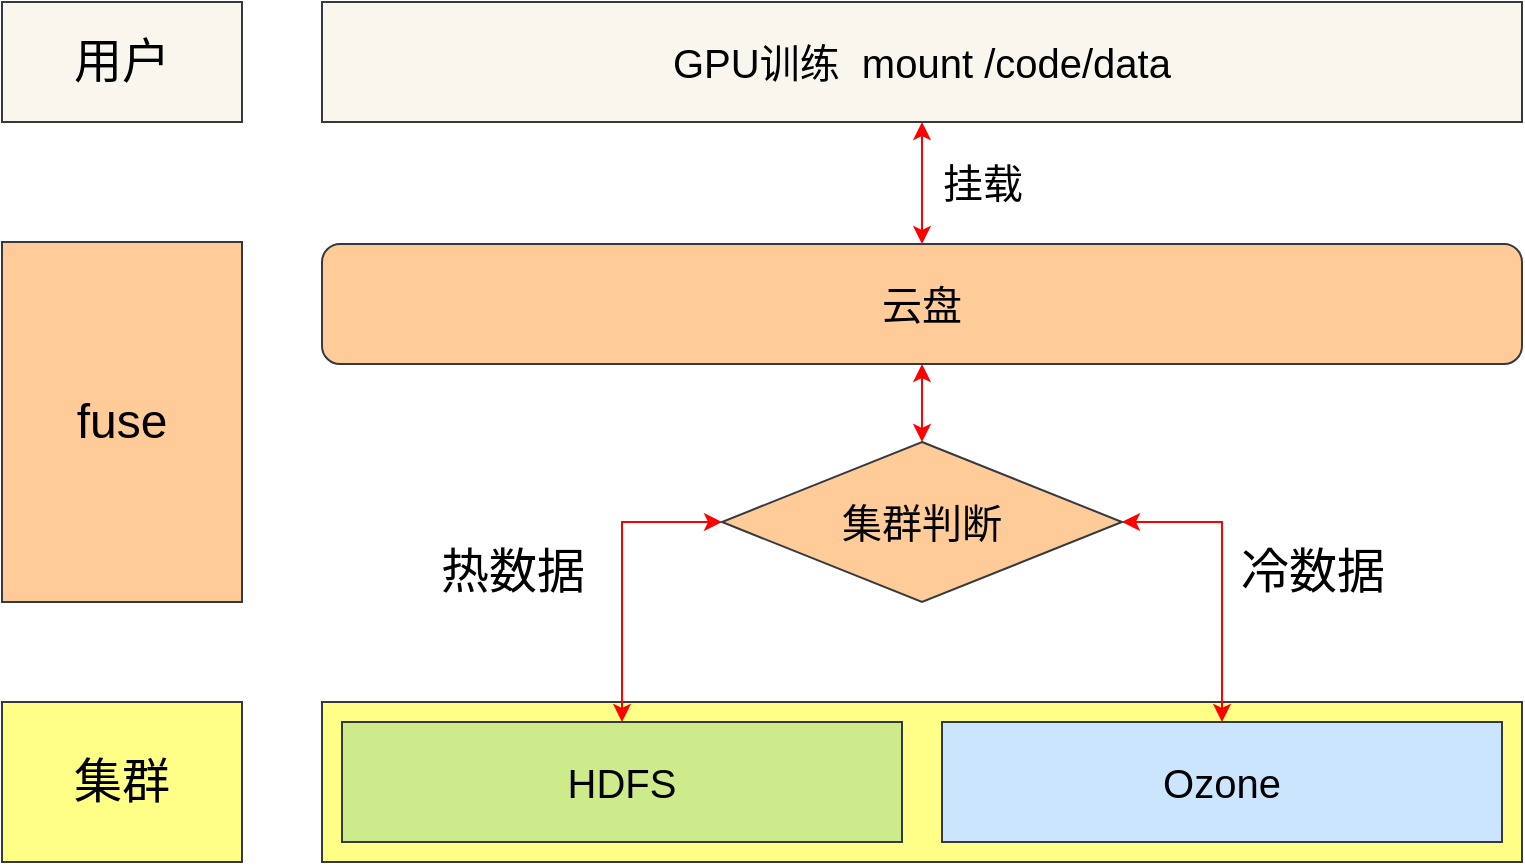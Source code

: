 <mxfile version="14.4.8" type="github">
  <diagram id="6I0OCvxSQrVGMHxT2VVA" name="Page-1">
    <mxGraphModel dx="1577" dy="858" grid="1" gridSize="10" guides="1" tooltips="1" connect="1" arrows="1" fold="1" page="1" pageScale="1" pageWidth="850" pageHeight="1100" math="0" shadow="0">
      <root>
        <mxCell id="0" />
        <mxCell id="1" parent="0" />
        <mxCell id="X29LuGHNiClTRaS67Aqx-1" value="" style="rounded=0;whiteSpace=wrap;html=1;fillColor=#ffff88;strokeColor=#36393d;fontSize=20;" vertex="1" parent="1">
          <mxGeometry x="300" y="810" width="600" height="80" as="geometry" />
        </mxCell>
        <mxCell id="X29LuGHNiClTRaS67Aqx-2" value="HDFS" style="rounded=0;whiteSpace=wrap;html=1;fillColor=#cdeb8b;strokeColor=#36393d;fontSize=20;" vertex="1" parent="1">
          <mxGeometry x="310" y="820" width="280" height="60" as="geometry" />
        </mxCell>
        <mxCell id="X29LuGHNiClTRaS67Aqx-3" value="Ozone" style="rounded=0;whiteSpace=wrap;html=1;fillColor=#cce5ff;strokeColor=#36393d;fontSize=20;" vertex="1" parent="1">
          <mxGeometry x="610" y="820" width="280" height="60" as="geometry" />
        </mxCell>
        <mxCell id="X29LuGHNiClTRaS67Aqx-10" style="edgeStyle=orthogonalEdgeStyle;rounded=0;orthogonalLoop=1;jettySize=auto;html=1;exitX=0.5;exitY=1;exitDx=0;exitDy=0;fontSize=20;startArrow=classic;startFill=1;strokeColor=#FF0000;" edge="1" parent="1" source="X29LuGHNiClTRaS67Aqx-4" target="X29LuGHNiClTRaS67Aqx-11">
          <mxGeometry relative="1" as="geometry">
            <mxPoint x="600.429" y="690" as="targetPoint" />
          </mxGeometry>
        </mxCell>
        <mxCell id="X29LuGHNiClTRaS67Aqx-4" value="云盘" style="rounded=1;whiteSpace=wrap;html=1;fillColor=#ffcc99;fontSize=20;strokeColor=#36393d;" vertex="1" parent="1">
          <mxGeometry x="300" y="581" width="600" height="60" as="geometry" />
        </mxCell>
        <mxCell id="X29LuGHNiClTRaS67Aqx-16" style="edgeStyle=orthogonalEdgeStyle;rounded=0;orthogonalLoop=1;jettySize=auto;html=1;exitX=0.5;exitY=1;exitDx=0;exitDy=0;entryX=0.5;entryY=0;entryDx=0;entryDy=0;fontSize=20;startArrow=classic;startFill=1;strokeColor=#FF0000;" edge="1" parent="1" source="X29LuGHNiClTRaS67Aqx-7" target="X29LuGHNiClTRaS67Aqx-4">
          <mxGeometry relative="1" as="geometry" />
        </mxCell>
        <mxCell id="X29LuGHNiClTRaS67Aqx-7" value="GPU训练&amp;nbsp; mount /code/data" style="rounded=0;whiteSpace=wrap;html=1;fillColor=#f9f7ed;fontSize=20;strokeColor=#36393d;" vertex="1" parent="1">
          <mxGeometry x="300" y="460" width="600" height="60" as="geometry" />
        </mxCell>
        <mxCell id="X29LuGHNiClTRaS67Aqx-9" value="挂载" style="text;html=1;align=center;verticalAlign=middle;resizable=0;points=[];autosize=1;fontSize=20;" vertex="1" parent="1">
          <mxGeometry x="600" y="535" width="60" height="30" as="geometry" />
        </mxCell>
        <mxCell id="X29LuGHNiClTRaS67Aqx-12" style="edgeStyle=orthogonalEdgeStyle;rounded=0;orthogonalLoop=1;jettySize=auto;html=1;exitX=1;exitY=0.5;exitDx=0;exitDy=0;entryX=0.5;entryY=0;entryDx=0;entryDy=0;fontSize=20;startArrow=classic;startFill=1;strokeColor=#FF0000;" edge="1" parent="1" source="X29LuGHNiClTRaS67Aqx-11" target="X29LuGHNiClTRaS67Aqx-3">
          <mxGeometry relative="1" as="geometry" />
        </mxCell>
        <mxCell id="X29LuGHNiClTRaS67Aqx-13" style="edgeStyle=orthogonalEdgeStyle;rounded=0;orthogonalLoop=1;jettySize=auto;html=1;exitX=0;exitY=0.5;exitDx=0;exitDy=0;entryX=0.5;entryY=0;entryDx=0;entryDy=0;fontSize=20;startArrow=classic;startFill=1;strokeColor=#FF0000;" edge="1" parent="1" source="X29LuGHNiClTRaS67Aqx-11" target="X29LuGHNiClTRaS67Aqx-2">
          <mxGeometry relative="1" as="geometry" />
        </mxCell>
        <mxCell id="X29LuGHNiClTRaS67Aqx-11" value="集群判断" style="rhombus;whiteSpace=wrap;html=1;strokeColor=#36393d;fillColor=#ffcc99;fontSize=20;" vertex="1" parent="1">
          <mxGeometry x="500" y="680" width="200" height="80" as="geometry" />
        </mxCell>
        <mxCell id="X29LuGHNiClTRaS67Aqx-17" value="用户" style="rounded=0;whiteSpace=wrap;html=1;fillColor=#f9f7ed;fontSize=24;strokeColor=#36393d;" vertex="1" parent="1">
          <mxGeometry x="140" y="460" width="120" height="60" as="geometry" />
        </mxCell>
        <mxCell id="X29LuGHNiClTRaS67Aqx-18" value="集群" style="rounded=0;whiteSpace=wrap;html=1;fillColor=#ffff88;fontSize=24;strokeColor=#36393d;" vertex="1" parent="1">
          <mxGeometry x="140" y="810" width="120" height="80" as="geometry" />
        </mxCell>
        <mxCell id="X29LuGHNiClTRaS67Aqx-19" value="fuse" style="rounded=0;whiteSpace=wrap;html=1;fillColor=#ffcc99;fontSize=24;strokeColor=#36393d;" vertex="1" parent="1">
          <mxGeometry x="140" y="580" width="120" height="180" as="geometry" />
        </mxCell>
        <mxCell id="X29LuGHNiClTRaS67Aqx-51" value="热数据" style="text;html=1;align=center;verticalAlign=middle;resizable=0;points=[];autosize=1;fontSize=24;" vertex="1" parent="1">
          <mxGeometry x="350" y="730" width="90" height="30" as="geometry" />
        </mxCell>
        <mxCell id="X29LuGHNiClTRaS67Aqx-52" value="冷数据" style="text;html=1;align=center;verticalAlign=middle;resizable=0;points=[];autosize=1;fontSize=24;" vertex="1" parent="1">
          <mxGeometry x="750" y="730" width="90" height="30" as="geometry" />
        </mxCell>
      </root>
    </mxGraphModel>
  </diagram>
</mxfile>
